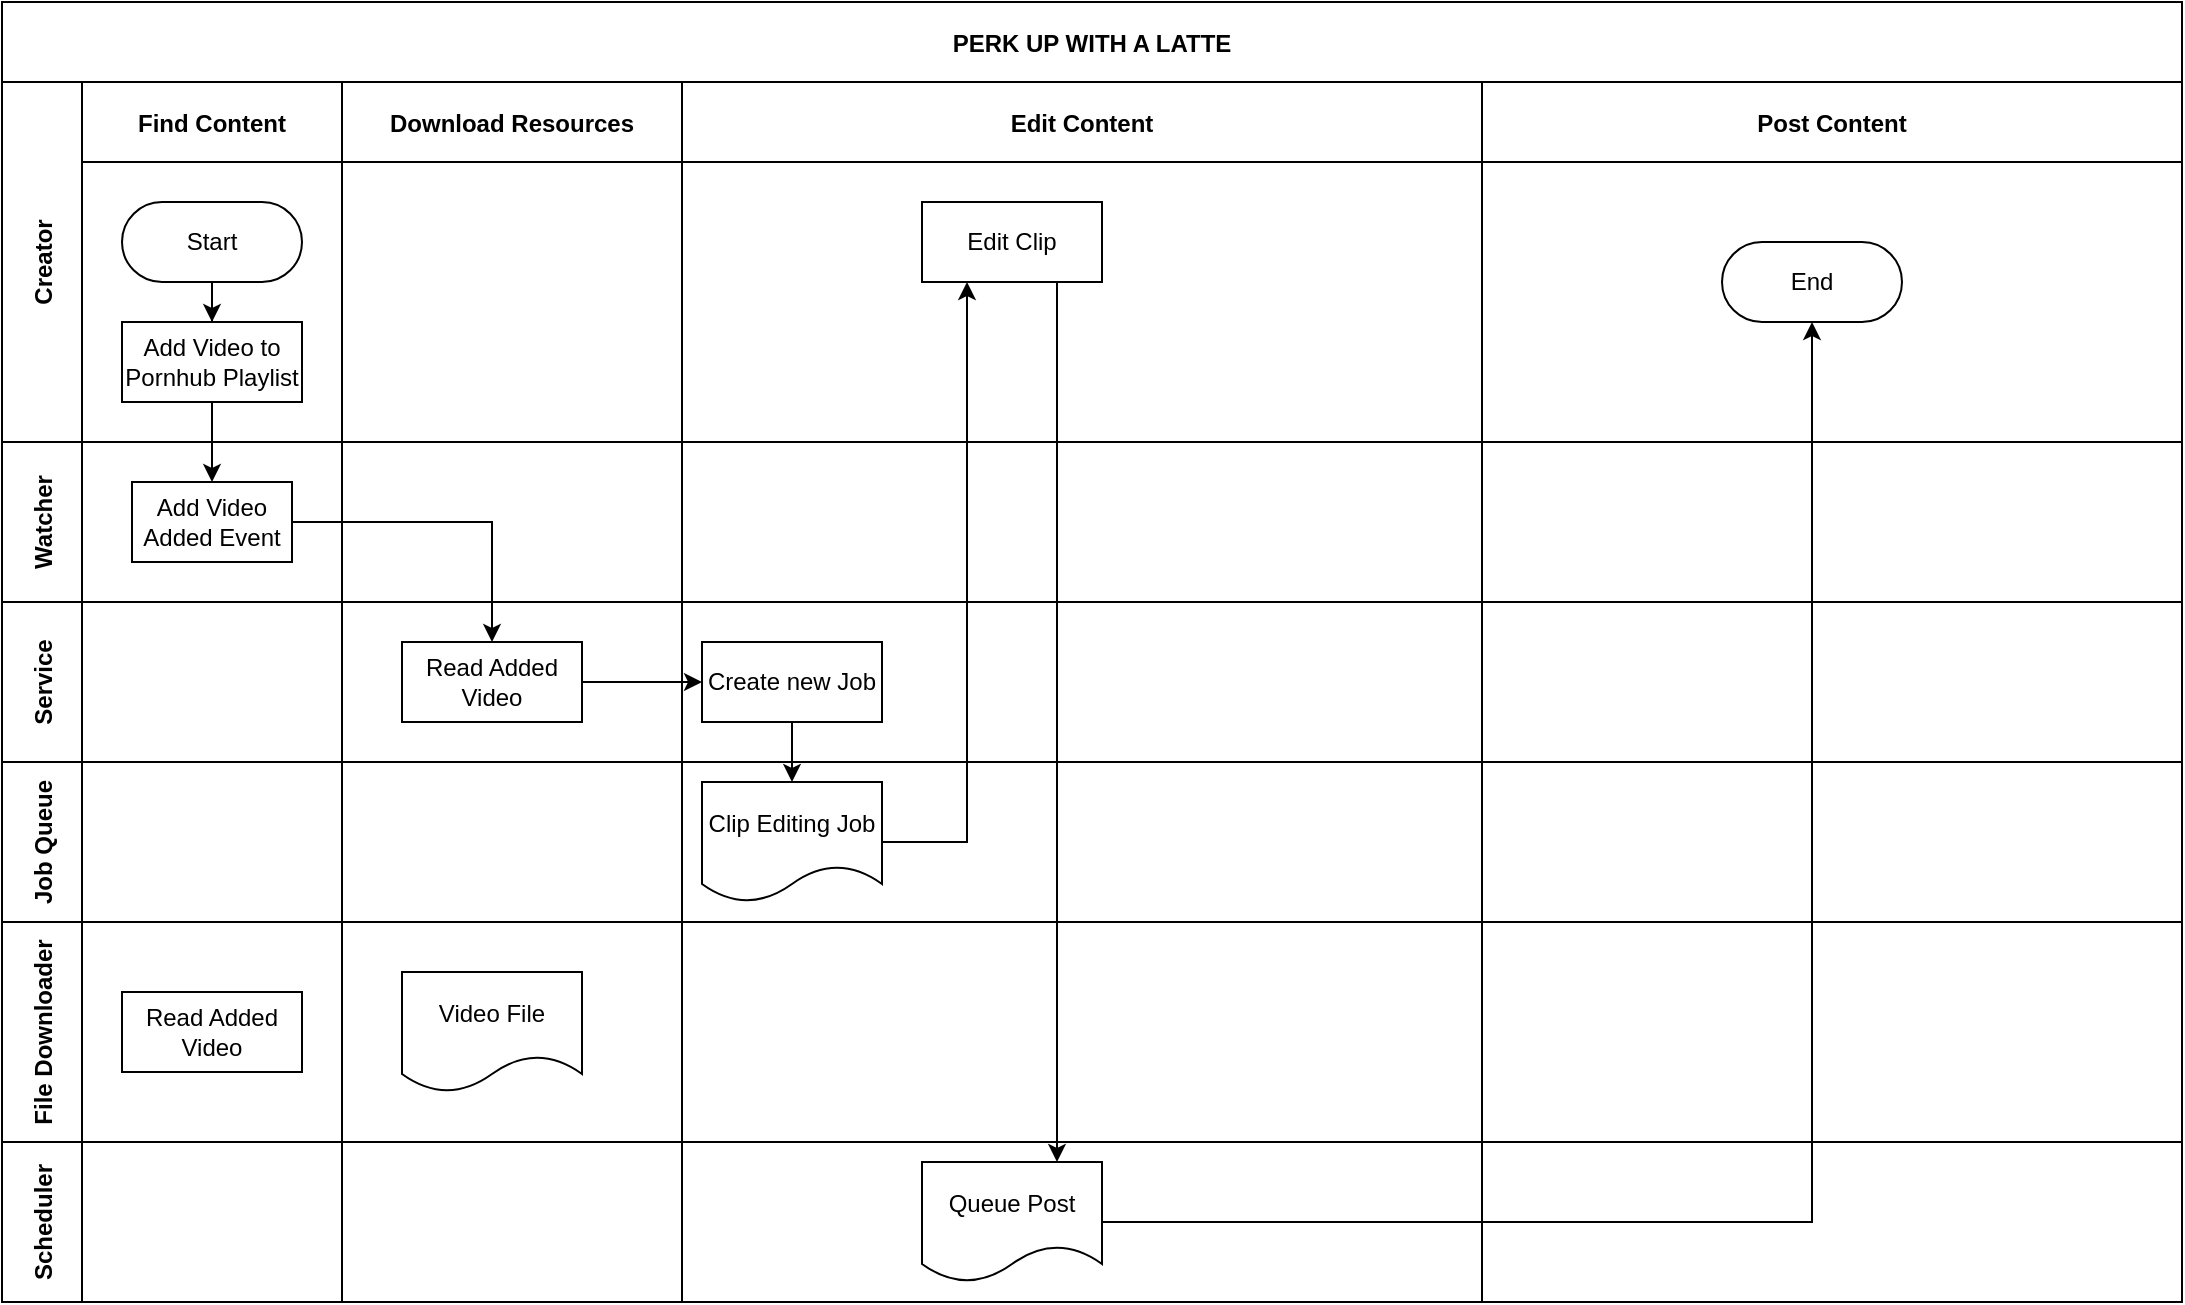 <mxfile compressed="true" version="21.1.2" type="github"><diagram id="kgpKYQtTHZ0yAKxKKP6v" name="Page-1"><mxGraphModel dx="1434" dy="764" grid="1" gridSize="10" guides="1" tooltips="1" connect="1" arrows="1" fold="1" page="1" pageScale="1" pageWidth="850" pageHeight="1100" math="0" shadow="0"><root><mxCell id="0"/><mxCell id="1" parent="0"/><mxCell id="3nuBFxr9cyL0pnOWT2aG-1" value="PERK UP WITH A LATTE" style="shape=table;childLayout=tableLayout;startSize=40;collapsible=0;recursiveResize=0;expand=0;fillColor=none;fontStyle=1" parent="1" vertex="1"><mxGeometry x="100" y="70" width="1090" height="650" as="geometry"/></mxCell><mxCell id="3nuBFxr9cyL0pnOWT2aG-2" value="" style="edgeStyle=orthogonalEdgeStyle;rounded=0;orthogonalLoop=1;jettySize=auto;html=1;exitX=1;exitY=0.5;exitDx=0;exitDy=0;" parent="3nuBFxr9cyL0pnOWT2aG-1" source="WTJP5IJ2UGAIl-3d5kSi-33" target="3nuBFxr9cyL0pnOWT2aG-17" edge="1"><mxGeometry relative="1" as="geometry"/></mxCell><mxCell id="3nuBFxr9cyL0pnOWT2aG-3" value="Creator" style="shape=tableRow;horizontal=0;swimlaneHead=0;swimlaneBody=0;top=0;left=0;bottom=0;right=0;fillColor=none;points=[[0,0.5],[1,0.5]];portConstraint=eastwest;startSize=40;collapsible=0;recursiveResize=0;expand=0;fontStyle=1;" parent="3nuBFxr9cyL0pnOWT2aG-1" vertex="1"><mxGeometry y="40" width="1090" height="180" as="geometry"/></mxCell><mxCell id="3nuBFxr9cyL0pnOWT2aG-4" value="Find Content" style="swimlane;swimlaneHead=0;swimlaneBody=0;connectable=0;fillColor=none;startSize=40;collapsible=0;recursiveResize=0;expand=0;fontStyle=1;" parent="3nuBFxr9cyL0pnOWT2aG-3" vertex="1"><mxGeometry x="40" width="130" height="180" as="geometry"><mxRectangle width="130" height="180" as="alternateBounds"/></mxGeometry></mxCell><mxCell id="3nuBFxr9cyL0pnOWT2aG-5" style="edgeStyle=orthogonalEdgeStyle;rounded=0;orthogonalLoop=1;jettySize=auto;html=1;" parent="3nuBFxr9cyL0pnOWT2aG-4" source="3nuBFxr9cyL0pnOWT2aG-6" target="3nuBFxr9cyL0pnOWT2aG-7" edge="1"><mxGeometry relative="1" as="geometry"/></mxCell><mxCell id="3nuBFxr9cyL0pnOWT2aG-6" value="Start" style="rounded=1;whiteSpace=wrap;html=1;arcSize=50;" parent="3nuBFxr9cyL0pnOWT2aG-4" vertex="1"><mxGeometry x="20" y="60" width="90" height="40" as="geometry"/></mxCell><mxCell id="3nuBFxr9cyL0pnOWT2aG-7" value="Add Video to Pornhub Playlist" style="rounded=0;whiteSpace=wrap;html=1;" parent="3nuBFxr9cyL0pnOWT2aG-4" vertex="1"><mxGeometry x="20" y="120" width="90" height="40" as="geometry"/></mxCell><mxCell id="WTJP5IJ2UGAIl-3d5kSi-20" value="Download Resources" style="swimlane;swimlaneHead=0;swimlaneBody=0;connectable=0;fillColor=none;startSize=40;collapsible=0;recursiveResize=0;expand=0;fontStyle=1;" parent="3nuBFxr9cyL0pnOWT2aG-3" vertex="1"><mxGeometry x="170" width="170" height="180" as="geometry"><mxRectangle width="170" height="180" as="alternateBounds"/></mxGeometry></mxCell><mxCell id="3nuBFxr9cyL0pnOWT2aG-8" value="Edit Content" style="swimlane;swimlaneHead=0;swimlaneBody=0;connectable=0;fillColor=none;startSize=40;collapsible=0;recursiveResize=0;expand=0;fontStyle=1;" parent="3nuBFxr9cyL0pnOWT2aG-3" vertex="1"><mxGeometry x="340" width="400" height="180" as="geometry"><mxRectangle width="400" height="180" as="alternateBounds"/></mxGeometry></mxCell><mxCell id="3nuBFxr9cyL0pnOWT2aG-10" value="Edit Clip" style="rounded=0;whiteSpace=wrap;html=1;" parent="3nuBFxr9cyL0pnOWT2aG-8" vertex="1"><mxGeometry x="120" y="60" width="90" height="40" as="geometry"/></mxCell><mxCell id="3nuBFxr9cyL0pnOWT2aG-11" value="Post Content" style="swimlane;swimlaneHead=0;swimlaneBody=0;connectable=0;fillColor=none;startSize=40;collapsible=0;recursiveResize=0;expand=0;fontStyle=1;" parent="3nuBFxr9cyL0pnOWT2aG-3" vertex="1"><mxGeometry x="740" width="350" height="180" as="geometry"><mxRectangle width="350" height="180" as="alternateBounds"/></mxGeometry></mxCell><mxCell id="3nuBFxr9cyL0pnOWT2aG-14" value="End" style="rounded=1;whiteSpace=wrap;html=1;arcSize=50;" parent="3nuBFxr9cyL0pnOWT2aG-11" vertex="1"><mxGeometry x="120" y="80" width="90" height="40" as="geometry"/></mxCell><mxCell id="WTJP5IJ2UGAIl-3d5kSi-28" value="Watcher" style="shape=tableRow;horizontal=0;swimlaneHead=0;swimlaneBody=0;top=0;left=0;bottom=0;right=0;fillColor=none;points=[[0,0.5],[1,0.5]];portConstraint=eastwest;startSize=40;collapsible=0;recursiveResize=0;expand=0;fontStyle=1;" parent="3nuBFxr9cyL0pnOWT2aG-1" vertex="1"><mxGeometry y="220" width="1090" height="80" as="geometry"/></mxCell><mxCell id="WTJP5IJ2UGAIl-3d5kSi-29" style="swimlane;swimlaneHead=0;swimlaneBody=0;connectable=0;fillColor=none;startSize=0;collapsible=0;recursiveResize=0;expand=0;fontStyle=1;" parent="WTJP5IJ2UGAIl-3d5kSi-28" vertex="1"><mxGeometry x="40" width="130" height="80" as="geometry"><mxRectangle width="130" height="80" as="alternateBounds"/></mxGeometry></mxCell><mxCell id="WTJP5IJ2UGAIl-3d5kSi-33" value="Add Video Added Event" style="whiteSpace=wrap;html=1;" parent="WTJP5IJ2UGAIl-3d5kSi-29" vertex="1"><mxGeometry x="25" y="20" width="80" height="40" as="geometry"/></mxCell><mxCell id="WTJP5IJ2UGAIl-3d5kSi-30" style="swimlane;swimlaneHead=0;swimlaneBody=0;connectable=0;fillColor=none;startSize=0;collapsible=0;recursiveResize=0;expand=0;fontStyle=1;" parent="WTJP5IJ2UGAIl-3d5kSi-28" vertex="1"><mxGeometry x="170" width="170" height="80" as="geometry"><mxRectangle width="170" height="80" as="alternateBounds"/></mxGeometry></mxCell><mxCell id="WTJP5IJ2UGAIl-3d5kSi-31" style="swimlane;swimlaneHead=0;swimlaneBody=0;connectable=0;fillColor=none;startSize=0;collapsible=0;recursiveResize=0;expand=0;fontStyle=1;" parent="WTJP5IJ2UGAIl-3d5kSi-28" vertex="1"><mxGeometry x="340" width="400" height="80" as="geometry"><mxRectangle width="400" height="80" as="alternateBounds"/></mxGeometry></mxCell><mxCell id="WTJP5IJ2UGAIl-3d5kSi-32" style="swimlane;swimlaneHead=0;swimlaneBody=0;connectable=0;fillColor=none;startSize=0;collapsible=0;recursiveResize=0;expand=0;fontStyle=1;" parent="WTJP5IJ2UGAIl-3d5kSi-28" vertex="1"><mxGeometry x="740" width="350" height="80" as="geometry"><mxRectangle width="350" height="80" as="alternateBounds"/></mxGeometry></mxCell><mxCell id="3nuBFxr9cyL0pnOWT2aG-15" value="Service" style="shape=tableRow;horizontal=0;swimlaneHead=0;swimlaneBody=0;top=0;left=0;bottom=0;right=0;fillColor=none;points=[[0,0.5],[1,0.5]];portConstraint=eastwest;startSize=40;collapsible=0;recursiveResize=0;expand=0;fontStyle=1;" parent="3nuBFxr9cyL0pnOWT2aG-1" vertex="1"><mxGeometry y="300" width="1090" height="80" as="geometry"/></mxCell><mxCell id="3nuBFxr9cyL0pnOWT2aG-16" value="" style="swimlane;swimlaneHead=0;swimlaneBody=0;connectable=0;fillColor=none;startSize=0;collapsible=0;recursiveResize=0;expand=0;fontStyle=1;" parent="3nuBFxr9cyL0pnOWT2aG-15" vertex="1"><mxGeometry x="40" width="130" height="80" as="geometry"><mxRectangle width="130" height="80" as="alternateBounds"/></mxGeometry></mxCell><mxCell id="WTJP5IJ2UGAIl-3d5kSi-21" style="swimlane;swimlaneHead=0;swimlaneBody=0;connectable=0;fillColor=none;startSize=0;collapsible=0;recursiveResize=0;expand=0;fontStyle=1;" parent="3nuBFxr9cyL0pnOWT2aG-15" vertex="1"><mxGeometry x="170" width="170" height="80" as="geometry"><mxRectangle width="170" height="80" as="alternateBounds"/></mxGeometry></mxCell><mxCell id="3nuBFxr9cyL0pnOWT2aG-17" value="Read Added Video" style="rounded=0;whiteSpace=wrap;html=1;" parent="WTJP5IJ2UGAIl-3d5kSi-21" vertex="1"><mxGeometry x="30" y="20" width="90" height="40" as="geometry"/></mxCell><mxCell id="3nuBFxr9cyL0pnOWT2aG-18" value="" style="swimlane;swimlaneHead=0;swimlaneBody=0;connectable=0;fillColor=none;startSize=0;collapsible=0;recursiveResize=0;expand=0;fontStyle=1;" parent="3nuBFxr9cyL0pnOWT2aG-15" vertex="1"><mxGeometry x="340" width="400" height="80" as="geometry"><mxRectangle width="400" height="80" as="alternateBounds"/></mxGeometry></mxCell><mxCell id="3nuBFxr9cyL0pnOWT2aG-9" value="Create new Job" style="rounded=0;whiteSpace=wrap;html=1;" parent="3nuBFxr9cyL0pnOWT2aG-18" vertex="1"><mxGeometry x="10" y="20" width="90" height="40" as="geometry"/></mxCell><mxCell id="3nuBFxr9cyL0pnOWT2aG-23" value="" style="swimlane;swimlaneHead=0;swimlaneBody=0;connectable=0;fillColor=none;startSize=0;collapsible=0;recursiveResize=0;expand=0;fontStyle=1;" parent="3nuBFxr9cyL0pnOWT2aG-15" vertex="1"><mxGeometry x="740" width="350" height="80" as="geometry"><mxRectangle width="350" height="80" as="alternateBounds"/></mxGeometry></mxCell><mxCell id="3nuBFxr9cyL0pnOWT2aG-24" value="" style="rounded=0;orthogonalLoop=1;jettySize=auto;html=1;entryX=0;entryY=0.5;entryDx=0;entryDy=0;" parent="3nuBFxr9cyL0pnOWT2aG-15" source="3nuBFxr9cyL0pnOWT2aG-17" target="3nuBFxr9cyL0pnOWT2aG-9" edge="1"><mxGeometry relative="1" as="geometry"/></mxCell><mxCell id="WTJP5IJ2UGAIl-3d5kSi-10" value="Job Queue" style="shape=tableRow;horizontal=0;swimlaneHead=0;swimlaneBody=0;top=0;left=0;bottom=0;right=0;fillColor=none;points=[[0,0.5],[1,0.5]];portConstraint=eastwest;startSize=40;collapsible=0;recursiveResize=0;expand=0;fontStyle=1;" parent="3nuBFxr9cyL0pnOWT2aG-1" vertex="1"><mxGeometry y="380" width="1090" height="80" as="geometry"/></mxCell><mxCell id="WTJP5IJ2UGAIl-3d5kSi-11" style="swimlane;swimlaneHead=0;swimlaneBody=0;connectable=0;fillColor=none;startSize=0;collapsible=0;recursiveResize=0;expand=0;fontStyle=1;" parent="WTJP5IJ2UGAIl-3d5kSi-10" vertex="1"><mxGeometry x="40" width="130" height="80" as="geometry"><mxRectangle width="130" height="80" as="alternateBounds"/></mxGeometry></mxCell><mxCell id="WTJP5IJ2UGAIl-3d5kSi-22" style="swimlane;swimlaneHead=0;swimlaneBody=0;connectable=0;fillColor=none;startSize=0;collapsible=0;recursiveResize=0;expand=0;fontStyle=1;" parent="WTJP5IJ2UGAIl-3d5kSi-10" vertex="1"><mxGeometry x="170" width="170" height="80" as="geometry"><mxRectangle width="170" height="80" as="alternateBounds"/></mxGeometry></mxCell><mxCell id="WTJP5IJ2UGAIl-3d5kSi-12" style="swimlane;swimlaneHead=0;swimlaneBody=0;connectable=0;fillColor=none;startSize=0;collapsible=0;recursiveResize=0;expand=0;fontStyle=1;" parent="WTJP5IJ2UGAIl-3d5kSi-10" vertex="1"><mxGeometry x="340" width="400" height="80" as="geometry"><mxRectangle width="400" height="80" as="alternateBounds"/></mxGeometry></mxCell><mxCell id="3nuBFxr9cyL0pnOWT2aG-21" value="Clip Editing Job" style="shape=document;whiteSpace=wrap;html=1;boundedLbl=1;" parent="WTJP5IJ2UGAIl-3d5kSi-12" vertex="1"><mxGeometry x="10" y="10" width="90" height="60" as="geometry"/></mxCell><mxCell id="WTJP5IJ2UGAIl-3d5kSi-13" style="swimlane;swimlaneHead=0;swimlaneBody=0;connectable=0;fillColor=none;startSize=0;collapsible=0;recursiveResize=0;expand=0;fontStyle=1;" parent="WTJP5IJ2UGAIl-3d5kSi-10" vertex="1"><mxGeometry x="740" width="350" height="80" as="geometry"><mxRectangle width="350" height="80" as="alternateBounds"/></mxGeometry></mxCell><mxCell id="WTJP5IJ2UGAIl-3d5kSi-16" value="File Downloader" style="shape=tableRow;horizontal=0;swimlaneHead=0;swimlaneBody=0;top=0;left=0;bottom=0;right=0;fillColor=none;points=[[0,0.5],[1,0.5]];portConstraint=eastwest;startSize=40;collapsible=0;recursiveResize=0;expand=0;fontStyle=1;" parent="3nuBFxr9cyL0pnOWT2aG-1" vertex="1"><mxGeometry y="460" width="1090" height="110" as="geometry"/></mxCell><mxCell id="WTJP5IJ2UGAIl-3d5kSi-17" style="swimlane;swimlaneHead=0;swimlaneBody=0;connectable=0;fillColor=none;startSize=0;collapsible=0;recursiveResize=0;expand=0;fontStyle=1;" parent="WTJP5IJ2UGAIl-3d5kSi-16" vertex="1"><mxGeometry x="40" width="130" height="110" as="geometry"><mxRectangle width="130" height="110" as="alternateBounds"/></mxGeometry></mxCell><mxCell id="WTJP5IJ2UGAIl-3d5kSi-27" value="Read Added Video" style="rounded=0;whiteSpace=wrap;html=1;" parent="WTJP5IJ2UGAIl-3d5kSi-17" vertex="1"><mxGeometry x="20" y="35" width="90" height="40" as="geometry"/></mxCell><mxCell id="WTJP5IJ2UGAIl-3d5kSi-23" style="swimlane;swimlaneHead=0;swimlaneBody=0;connectable=0;fillColor=none;startSize=0;collapsible=0;recursiveResize=0;expand=0;fontStyle=1;" parent="WTJP5IJ2UGAIl-3d5kSi-16" vertex="1"><mxGeometry x="170" width="170" height="110" as="geometry"><mxRectangle width="170" height="110" as="alternateBounds"/></mxGeometry></mxCell><mxCell id="WTJP5IJ2UGAIl-3d5kSi-26" value="Video File" style="shape=document;whiteSpace=wrap;html=1;boundedLbl=1;" parent="WTJP5IJ2UGAIl-3d5kSi-23" vertex="1"><mxGeometry x="30" y="25" width="90" height="60" as="geometry"/></mxCell><mxCell id="WTJP5IJ2UGAIl-3d5kSi-18" style="swimlane;swimlaneHead=0;swimlaneBody=0;connectable=0;fillColor=none;startSize=0;collapsible=0;recursiveResize=0;expand=0;fontStyle=1;" parent="WTJP5IJ2UGAIl-3d5kSi-16" vertex="1"><mxGeometry x="340" width="400" height="110" as="geometry"><mxRectangle width="400" height="110" as="alternateBounds"/></mxGeometry></mxCell><mxCell id="WTJP5IJ2UGAIl-3d5kSi-19" style="swimlane;swimlaneHead=0;swimlaneBody=0;connectable=0;fillColor=none;startSize=0;collapsible=0;recursiveResize=0;expand=0;fontStyle=1;" parent="WTJP5IJ2UGAIl-3d5kSi-16" vertex="1"><mxGeometry x="740" width="350" height="110" as="geometry"><mxRectangle width="350" height="110" as="alternateBounds"/></mxGeometry></mxCell><mxCell id="WTJP5IJ2UGAIl-3d5kSi-6" value="Scheduler" style="shape=tableRow;horizontal=0;swimlaneHead=0;swimlaneBody=0;top=0;left=0;bottom=0;right=0;fillColor=none;points=[[0,0.5],[1,0.5]];portConstraint=eastwest;startSize=40;collapsible=0;recursiveResize=0;expand=0;fontStyle=1;" parent="3nuBFxr9cyL0pnOWT2aG-1" vertex="1"><mxGeometry y="570" width="1090" height="80" as="geometry"/></mxCell><mxCell id="WTJP5IJ2UGAIl-3d5kSi-7" style="swimlane;swimlaneHead=0;swimlaneBody=0;connectable=0;fillColor=none;startSize=0;collapsible=0;recursiveResize=0;expand=0;fontStyle=1;" parent="WTJP5IJ2UGAIl-3d5kSi-6" vertex="1"><mxGeometry x="40" width="130" height="80" as="geometry"><mxRectangle width="130" height="80" as="alternateBounds"/></mxGeometry></mxCell><mxCell id="WTJP5IJ2UGAIl-3d5kSi-24" style="swimlane;swimlaneHead=0;swimlaneBody=0;connectable=0;fillColor=none;startSize=0;collapsible=0;recursiveResize=0;expand=0;fontStyle=1;" parent="WTJP5IJ2UGAIl-3d5kSi-6" vertex="1"><mxGeometry x="170" width="170" height="80" as="geometry"><mxRectangle width="170" height="80" as="alternateBounds"/></mxGeometry></mxCell><mxCell id="WTJP5IJ2UGAIl-3d5kSi-8" style="swimlane;swimlaneHead=0;swimlaneBody=0;connectable=0;fillColor=none;startSize=0;collapsible=0;recursiveResize=0;expand=0;fontStyle=1;" parent="WTJP5IJ2UGAIl-3d5kSi-6" vertex="1"><mxGeometry x="340" width="400" height="80" as="geometry"><mxRectangle width="400" height="80" as="alternateBounds"/></mxGeometry></mxCell><mxCell id="WTJP5IJ2UGAIl-3d5kSi-14" value="Queue Post" style="shape=document;whiteSpace=wrap;html=1;boundedLbl=1;" parent="WTJP5IJ2UGAIl-3d5kSi-8" vertex="1"><mxGeometry x="120" y="10" width="90" height="60" as="geometry"/></mxCell><mxCell id="WTJP5IJ2UGAIl-3d5kSi-9" style="swimlane;swimlaneHead=0;swimlaneBody=0;connectable=0;fillColor=none;startSize=0;collapsible=0;recursiveResize=0;expand=0;fontStyle=1;" parent="WTJP5IJ2UGAIl-3d5kSi-6" vertex="1"><mxGeometry x="740" width="350" height="80" as="geometry"><mxRectangle width="350" height="80" as="alternateBounds"/></mxGeometry></mxCell><mxCell id="3nuBFxr9cyL0pnOWT2aG-27" value="" style="edgeStyle=orthogonalEdgeStyle;rounded=0;orthogonalLoop=1;jettySize=auto;html=1;exitX=1;exitY=0.5;exitDx=0;exitDy=0;entryX=0.25;entryY=1;entryDx=0;entryDy=0;" parent="3nuBFxr9cyL0pnOWT2aG-1" source="3nuBFxr9cyL0pnOWT2aG-21" target="3nuBFxr9cyL0pnOWT2aG-10" edge="1"><mxGeometry relative="1" as="geometry"><mxPoint x="390" y="160" as="targetPoint"/></mxGeometry></mxCell><mxCell id="3nuBFxr9cyL0pnOWT2aG-25" value="" style="edgeStyle=orthogonalEdgeStyle;rounded=0;orthogonalLoop=1;jettySize=auto;html=1;" parent="3nuBFxr9cyL0pnOWT2aG-1" source="3nuBFxr9cyL0pnOWT2aG-9" target="3nuBFxr9cyL0pnOWT2aG-21" edge="1"><mxGeometry relative="1" as="geometry"/></mxCell><mxCell id="WTJP5IJ2UGAIl-3d5kSi-15" style="edgeStyle=orthogonalEdgeStyle;rounded=0;orthogonalLoop=1;jettySize=auto;html=1;exitX=0.75;exitY=1;exitDx=0;exitDy=0;entryX=0.75;entryY=0;entryDx=0;entryDy=0;" parent="3nuBFxr9cyL0pnOWT2aG-1" source="3nuBFxr9cyL0pnOWT2aG-10" target="WTJP5IJ2UGAIl-3d5kSi-14" edge="1"><mxGeometry relative="1" as="geometry"/></mxCell><mxCell id="WTJP5IJ2UGAIl-3d5kSi-34" style="edgeStyle=orthogonalEdgeStyle;rounded=0;orthogonalLoop=1;jettySize=auto;html=1;exitX=0.5;exitY=1;exitDx=0;exitDy=0;entryX=0.5;entryY=0;entryDx=0;entryDy=0;" parent="3nuBFxr9cyL0pnOWT2aG-1" source="3nuBFxr9cyL0pnOWT2aG-7" target="WTJP5IJ2UGAIl-3d5kSi-33" edge="1"><mxGeometry relative="1" as="geometry"/></mxCell><mxCell id="TqJwU_zK23lZFgVYu2XH-1" style="edgeStyle=orthogonalEdgeStyle;rounded=0;orthogonalLoop=1;jettySize=auto;html=1;entryX=0.5;entryY=1;entryDx=0;entryDy=0;" edge="1" parent="3nuBFxr9cyL0pnOWT2aG-1" source="WTJP5IJ2UGAIl-3d5kSi-14" target="3nuBFxr9cyL0pnOWT2aG-14"><mxGeometry relative="1" as="geometry"/></mxCell></root></mxGraphModel></diagram></mxfile>